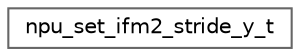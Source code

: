 digraph "Graphical Class Hierarchy"
{
 // LATEX_PDF_SIZE
  bgcolor="transparent";
  edge [fontname=Helvetica,fontsize=10,labelfontname=Helvetica,labelfontsize=10];
  node [fontname=Helvetica,fontsize=10,shape=box,height=0.2,width=0.4];
  rankdir="LR";
  Node0 [id="Node000000",label="npu_set_ifm2_stride_y_t",height=0.2,width=0.4,color="grey40", fillcolor="white", style="filled",URL="$structnpu__set__ifm2__stride__y__t.html",tooltip=" "];
}
